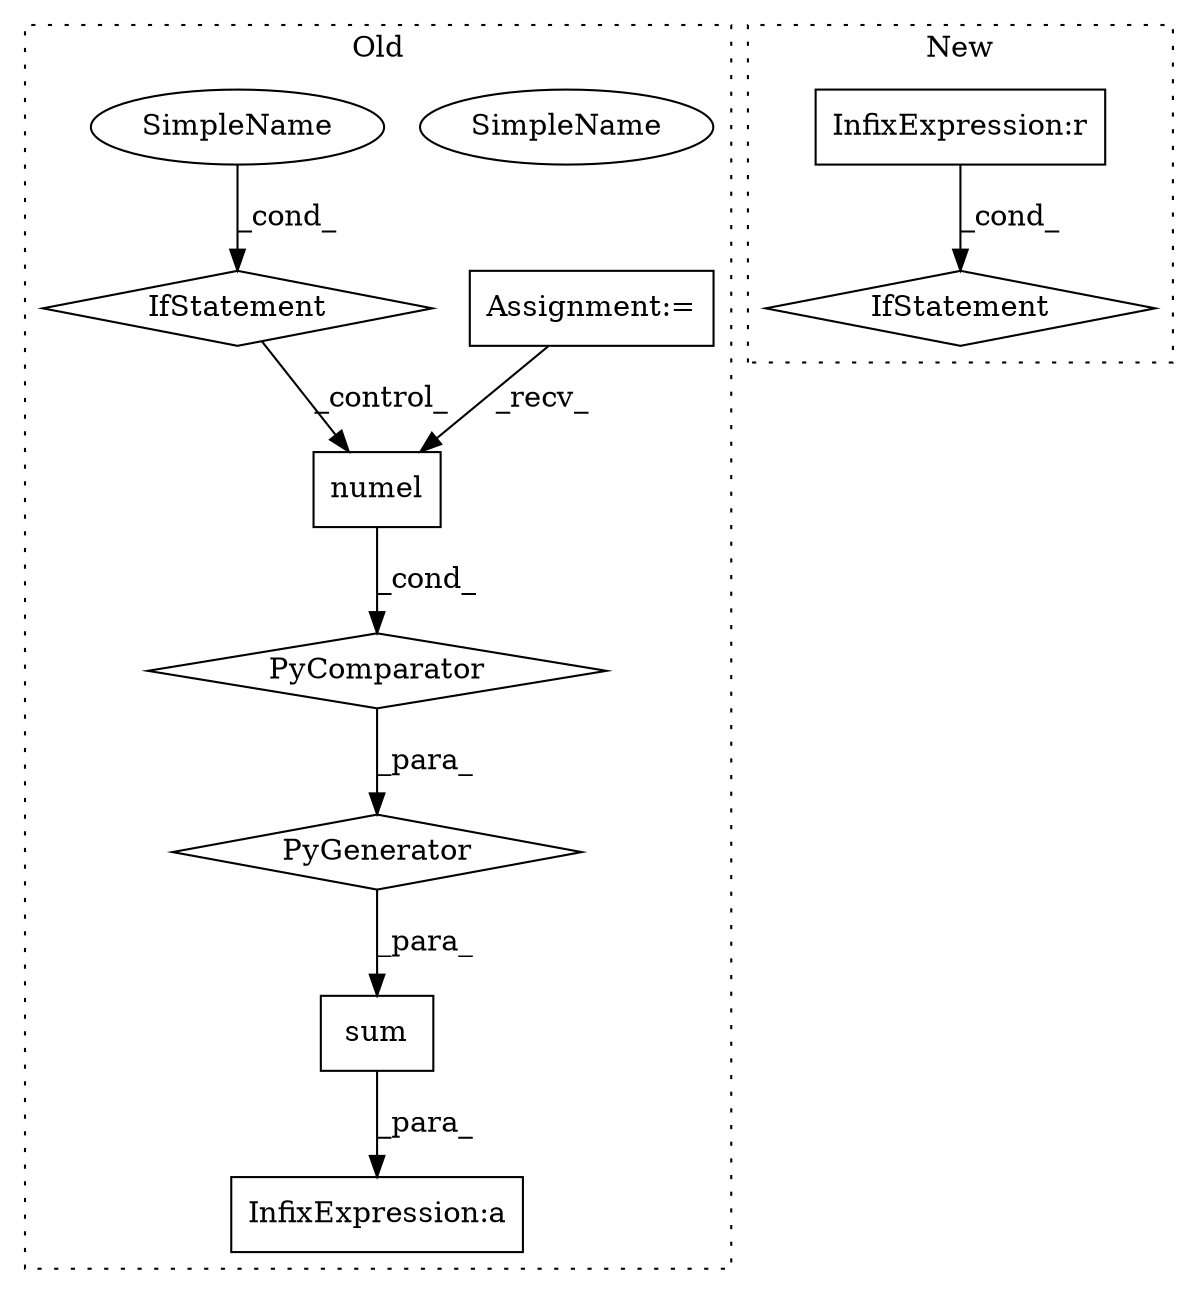digraph G {
subgraph cluster0 {
1 [label="numel" a="32" s="8752" l="7" shape="box"];
3 [label="IfStatement" a="25" s="8823" l="34" shape="diamond"];
4 [label="Assignment:=" a="7" s="8823" l="34" shape="box"];
5 [label="SimpleName" a="42" s="8852" l="5" shape="ellipse"];
6 [label="sum" a="32" s="8731,8863" l="15,-3" shape="box"];
7 [label="InfixExpression:a" a="27" s="8697" l="3" shape="box"];
8 [label="PyGenerator" a="107" s="8746" l="117" shape="diamond"];
9 [label="PyComparator" a="113" s="8823" l="34" shape="diamond"];
11 [label="SimpleName" a="42" s="8852" l="5" shape="ellipse"];
label = "Old";
style="dotted";
}
subgraph cluster1 {
2 [label="IfStatement" a="25" s="7612,7694" l="4,2" shape="diamond"];
10 [label="InfixExpression:r" a="27" s="7679" l="4" shape="box"];
label = "New";
style="dotted";
}
1 -> 9 [label="_cond_"];
3 -> 1 [label="_control_"];
4 -> 1 [label="_recv_"];
6 -> 7 [label="_para_"];
8 -> 6 [label="_para_"];
9 -> 8 [label="_para_"];
10 -> 2 [label="_cond_"];
11 -> 3 [label="_cond_"];
}
